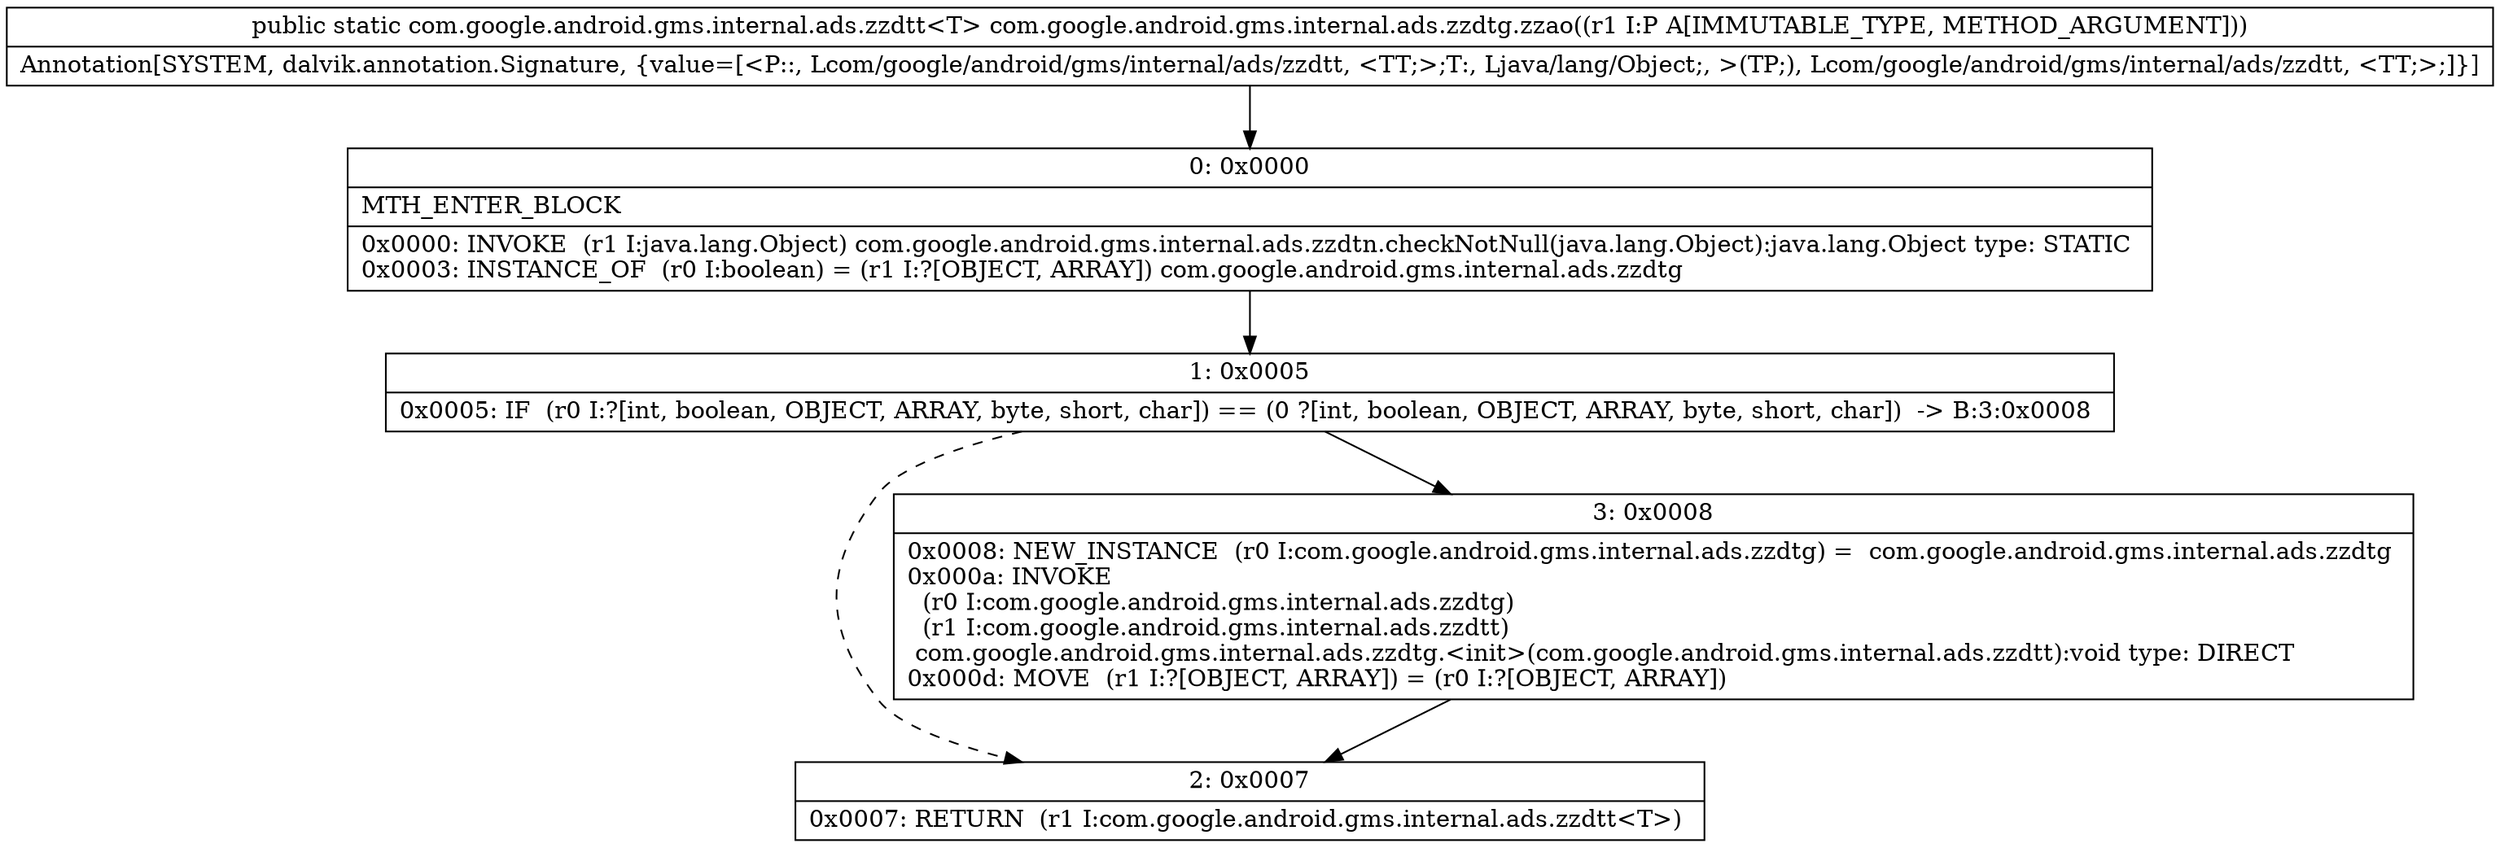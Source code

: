 digraph "CFG forcom.google.android.gms.internal.ads.zzdtg.zzao(Lcom\/google\/android\/gms\/internal\/ads\/zzdtt;)Lcom\/google\/android\/gms\/internal\/ads\/zzdtt;" {
Node_0 [shape=record,label="{0\:\ 0x0000|MTH_ENTER_BLOCK\l|0x0000: INVOKE  (r1 I:java.lang.Object) com.google.android.gms.internal.ads.zzdtn.checkNotNull(java.lang.Object):java.lang.Object type: STATIC \l0x0003: INSTANCE_OF  (r0 I:boolean) = (r1 I:?[OBJECT, ARRAY]) com.google.android.gms.internal.ads.zzdtg \l}"];
Node_1 [shape=record,label="{1\:\ 0x0005|0x0005: IF  (r0 I:?[int, boolean, OBJECT, ARRAY, byte, short, char]) == (0 ?[int, boolean, OBJECT, ARRAY, byte, short, char])  \-\> B:3:0x0008 \l}"];
Node_2 [shape=record,label="{2\:\ 0x0007|0x0007: RETURN  (r1 I:com.google.android.gms.internal.ads.zzdtt\<T\>) \l}"];
Node_3 [shape=record,label="{3\:\ 0x0008|0x0008: NEW_INSTANCE  (r0 I:com.google.android.gms.internal.ads.zzdtg) =  com.google.android.gms.internal.ads.zzdtg \l0x000a: INVOKE  \l  (r0 I:com.google.android.gms.internal.ads.zzdtg)\l  (r1 I:com.google.android.gms.internal.ads.zzdtt)\l com.google.android.gms.internal.ads.zzdtg.\<init\>(com.google.android.gms.internal.ads.zzdtt):void type: DIRECT \l0x000d: MOVE  (r1 I:?[OBJECT, ARRAY]) = (r0 I:?[OBJECT, ARRAY]) \l}"];
MethodNode[shape=record,label="{public static com.google.android.gms.internal.ads.zzdtt\<T\> com.google.android.gms.internal.ads.zzdtg.zzao((r1 I:P A[IMMUTABLE_TYPE, METHOD_ARGUMENT]))  | Annotation[SYSTEM, dalvik.annotation.Signature, \{value=[\<P::, Lcom\/google\/android\/gms\/internal\/ads\/zzdtt, \<TT;\>;T:, Ljava\/lang\/Object;, \>(TP;), Lcom\/google\/android\/gms\/internal\/ads\/zzdtt, \<TT;\>;]\}]\l}"];
MethodNode -> Node_0;
Node_0 -> Node_1;
Node_1 -> Node_2[style=dashed];
Node_1 -> Node_3;
Node_3 -> Node_2;
}

